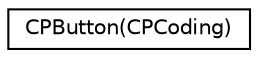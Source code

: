 digraph "Graphical Class Hierarchy"
{
  edge [fontname="Helvetica",fontsize="10",labelfontname="Helvetica",labelfontsize="10"];
  node [fontname="Helvetica",fontsize="10",shape=record];
  rankdir="LR";
  Node1 [label="CPButton(CPCoding)",height=0.2,width=0.4,color="black", fillcolor="white", style="filled",URL="$category_c_p_button_07_c_p_coding_08.html"];
}
